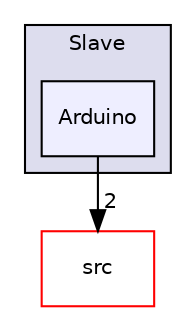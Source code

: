 digraph "examples/Slave/Arduino" {
  compound=true
  node [ fontsize="10", fontname="Helvetica"];
  edge [ labelfontsize="10", labelfontname="Helvetica"];
  subgraph clusterdir_0b1b5459e01e8c427262ee0b5497150a {
    graph [ bgcolor="#ddddee", pencolor="black", label="Slave" fontname="Helvetica", fontsize="10", URL="dir_0b1b5459e01e8c427262ee0b5497150a.html"]
  dir_81e7e2a0bb8c348ca683a362cd1d7109 [shape=box, label="Arduino", style="filled", fillcolor="#eeeeff", pencolor="black", URL="dir_81e7e2a0bb8c348ca683a362cd1d7109.html"];
  }
  dir_68267d1309a1af8e8297ef4c3efbcdba [shape=box label="src" fillcolor="white" style="filled" color="red" URL="dir_68267d1309a1af8e8297ef4c3efbcdba.html"];
  dir_81e7e2a0bb8c348ca683a362cd1d7109->dir_68267d1309a1af8e8297ef4c3efbcdba [headlabel="2", labeldistance=1.5 headhref="dir_000008_000024.html"];
}
